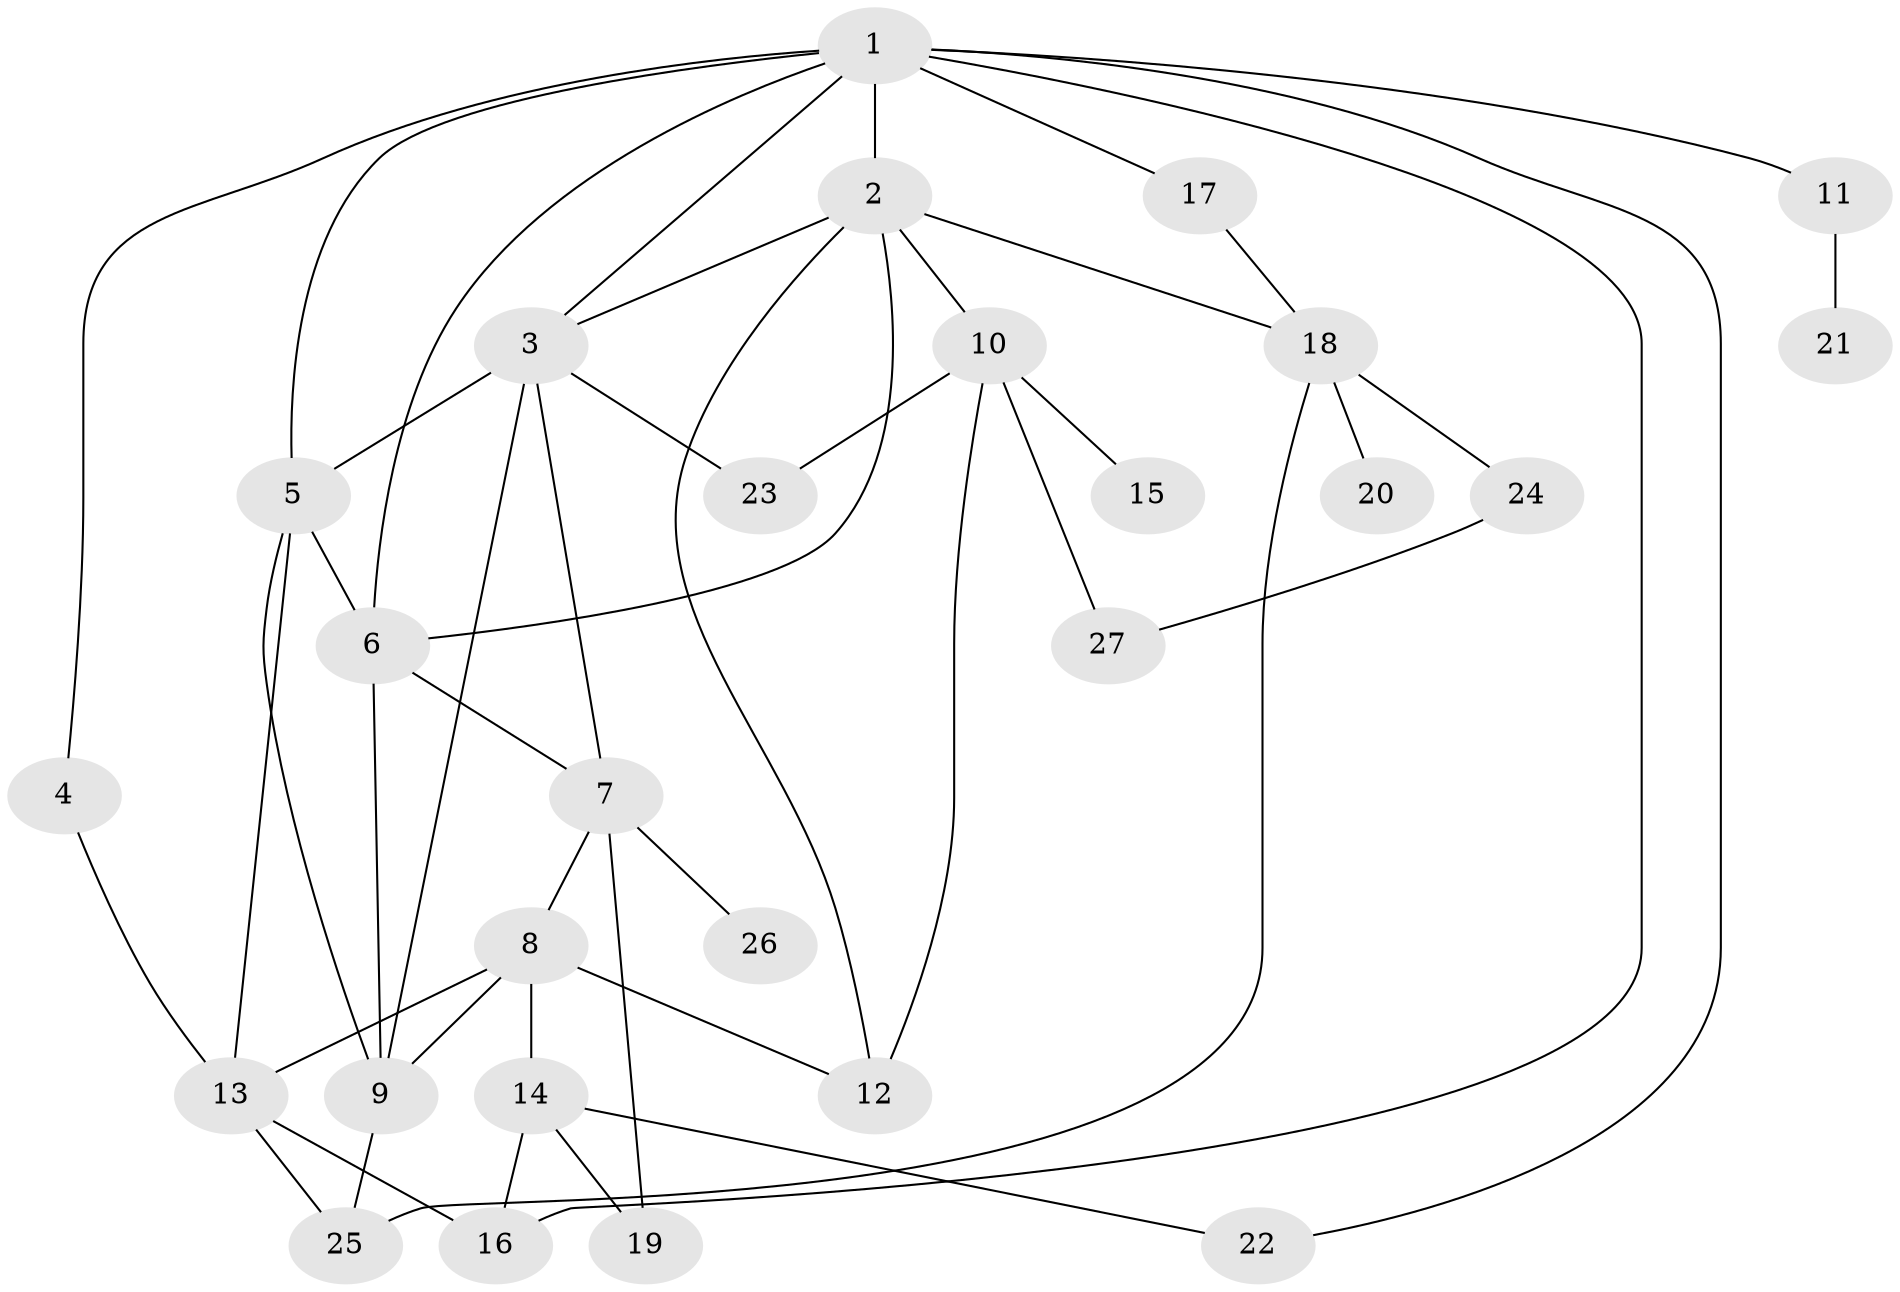 // original degree distribution, {9: 0.03278688524590164, 6: 0.01639344262295082, 2: 0.26229508196721313, 5: 0.09836065573770492, 3: 0.32786885245901637, 4: 0.09836065573770492, 1: 0.16393442622950818}
// Generated by graph-tools (version 1.1) at 2025/48/03/04/25 22:48:41]
// undirected, 27 vertices, 47 edges
graph export_dot {
  node [color=gray90,style=filled];
  1;
  2;
  3;
  4;
  5;
  6;
  7;
  8;
  9;
  10;
  11;
  12;
  13;
  14;
  15;
  16;
  17;
  18;
  19;
  20;
  21;
  22;
  23;
  24;
  25;
  26;
  27;
  1 -- 2 [weight=1.0];
  1 -- 3 [weight=1.0];
  1 -- 4 [weight=1.0];
  1 -- 5 [weight=1.0];
  1 -- 6 [weight=1.0];
  1 -- 11 [weight=1.0];
  1 -- 16 [weight=1.0];
  1 -- 17 [weight=1.0];
  1 -- 22 [weight=1.0];
  2 -- 3 [weight=1.0];
  2 -- 6 [weight=3.0];
  2 -- 10 [weight=1.0];
  2 -- 12 [weight=1.0];
  2 -- 18 [weight=1.0];
  3 -- 5 [weight=1.0];
  3 -- 7 [weight=2.0];
  3 -- 9 [weight=2.0];
  3 -- 23 [weight=1.0];
  4 -- 13 [weight=1.0];
  5 -- 6 [weight=2.0];
  5 -- 9 [weight=2.0];
  5 -- 13 [weight=1.0];
  6 -- 7 [weight=1.0];
  6 -- 9 [weight=1.0];
  7 -- 8 [weight=1.0];
  7 -- 19 [weight=3.0];
  7 -- 26 [weight=1.0];
  8 -- 9 [weight=1.0];
  8 -- 12 [weight=1.0];
  8 -- 13 [weight=1.0];
  8 -- 14 [weight=1.0];
  9 -- 25 [weight=1.0];
  10 -- 12 [weight=1.0];
  10 -- 15 [weight=1.0];
  10 -- 23 [weight=1.0];
  10 -- 27 [weight=1.0];
  11 -- 21 [weight=1.0];
  13 -- 16 [weight=2.0];
  13 -- 25 [weight=1.0];
  14 -- 16 [weight=1.0];
  14 -- 19 [weight=1.0];
  14 -- 22 [weight=1.0];
  17 -- 18 [weight=1.0];
  18 -- 20 [weight=2.0];
  18 -- 24 [weight=1.0];
  18 -- 25 [weight=1.0];
  24 -- 27 [weight=1.0];
}

